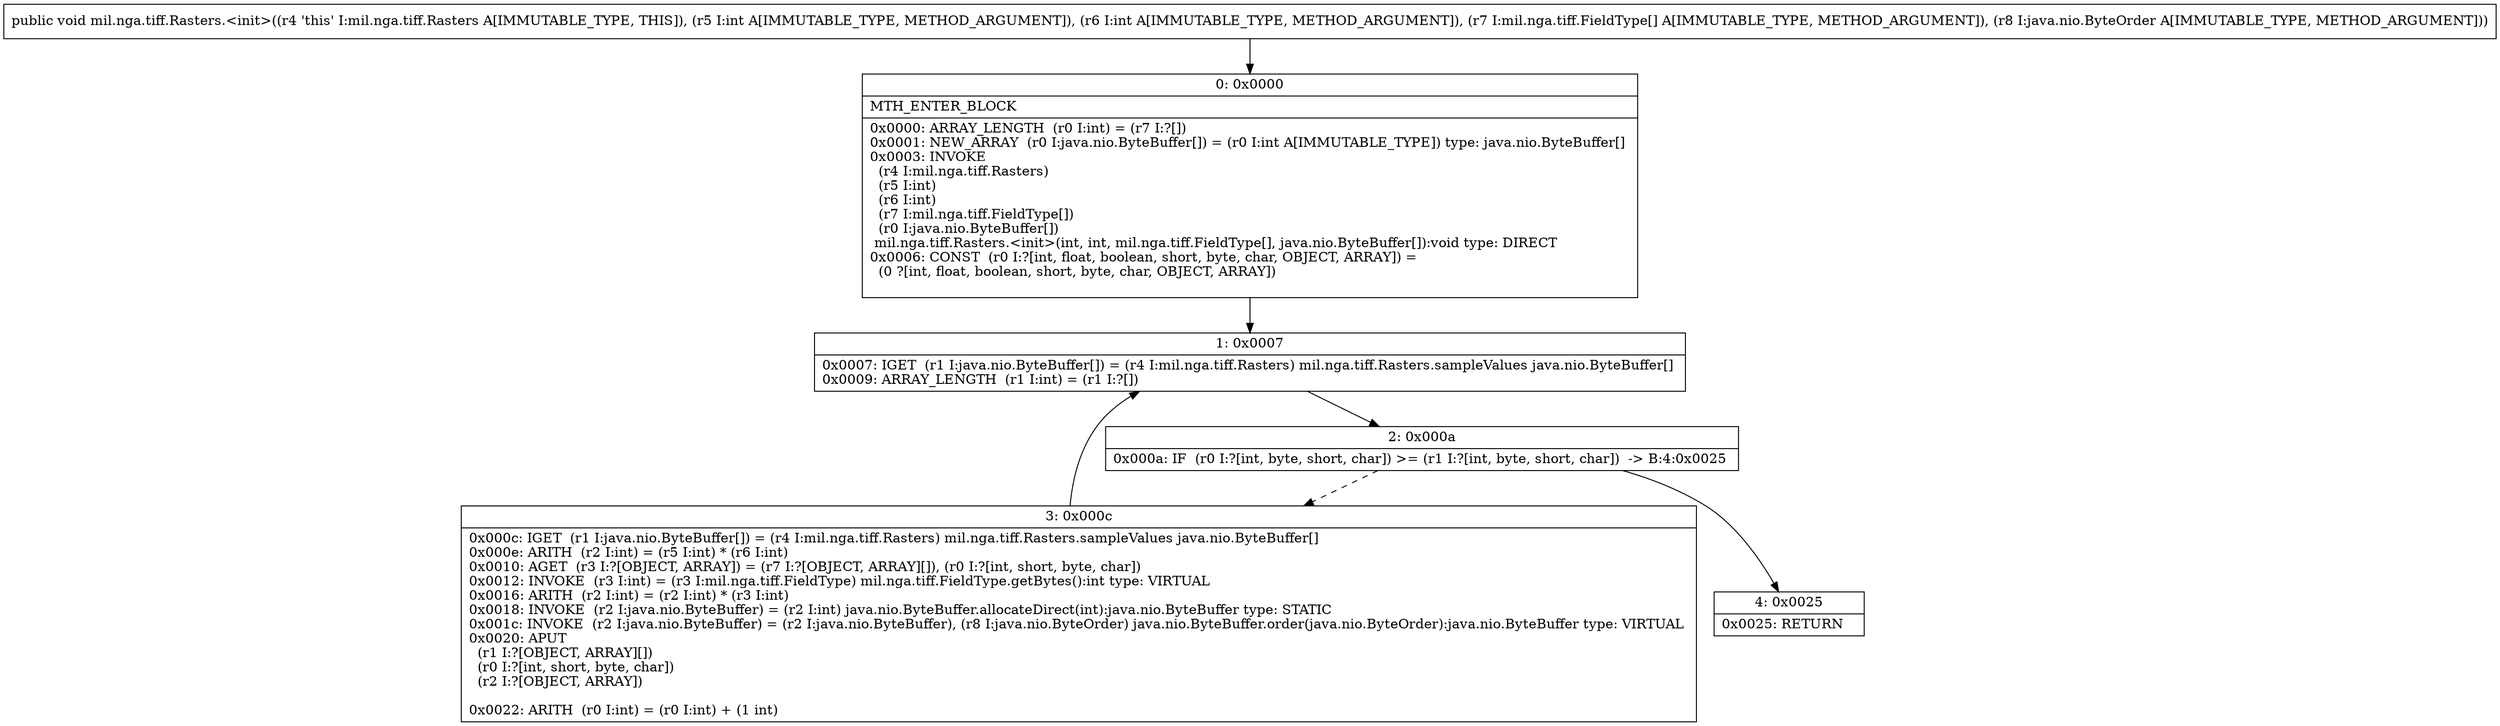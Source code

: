 digraph "CFG formil.nga.tiff.Rasters.\<init\>(II[Lmil\/nga\/tiff\/FieldType;Ljava\/nio\/ByteOrder;)V" {
Node_0 [shape=record,label="{0\:\ 0x0000|MTH_ENTER_BLOCK\l|0x0000: ARRAY_LENGTH  (r0 I:int) = (r7 I:?[]) \l0x0001: NEW_ARRAY  (r0 I:java.nio.ByteBuffer[]) = (r0 I:int A[IMMUTABLE_TYPE]) type: java.nio.ByteBuffer[] \l0x0003: INVOKE  \l  (r4 I:mil.nga.tiff.Rasters)\l  (r5 I:int)\l  (r6 I:int)\l  (r7 I:mil.nga.tiff.FieldType[])\l  (r0 I:java.nio.ByteBuffer[])\l mil.nga.tiff.Rasters.\<init\>(int, int, mil.nga.tiff.FieldType[], java.nio.ByteBuffer[]):void type: DIRECT \l0x0006: CONST  (r0 I:?[int, float, boolean, short, byte, char, OBJECT, ARRAY]) = \l  (0 ?[int, float, boolean, short, byte, char, OBJECT, ARRAY])\l \l}"];
Node_1 [shape=record,label="{1\:\ 0x0007|0x0007: IGET  (r1 I:java.nio.ByteBuffer[]) = (r4 I:mil.nga.tiff.Rasters) mil.nga.tiff.Rasters.sampleValues java.nio.ByteBuffer[] \l0x0009: ARRAY_LENGTH  (r1 I:int) = (r1 I:?[]) \l}"];
Node_2 [shape=record,label="{2\:\ 0x000a|0x000a: IF  (r0 I:?[int, byte, short, char]) \>= (r1 I:?[int, byte, short, char])  \-\> B:4:0x0025 \l}"];
Node_3 [shape=record,label="{3\:\ 0x000c|0x000c: IGET  (r1 I:java.nio.ByteBuffer[]) = (r4 I:mil.nga.tiff.Rasters) mil.nga.tiff.Rasters.sampleValues java.nio.ByteBuffer[] \l0x000e: ARITH  (r2 I:int) = (r5 I:int) * (r6 I:int) \l0x0010: AGET  (r3 I:?[OBJECT, ARRAY]) = (r7 I:?[OBJECT, ARRAY][]), (r0 I:?[int, short, byte, char]) \l0x0012: INVOKE  (r3 I:int) = (r3 I:mil.nga.tiff.FieldType) mil.nga.tiff.FieldType.getBytes():int type: VIRTUAL \l0x0016: ARITH  (r2 I:int) = (r2 I:int) * (r3 I:int) \l0x0018: INVOKE  (r2 I:java.nio.ByteBuffer) = (r2 I:int) java.nio.ByteBuffer.allocateDirect(int):java.nio.ByteBuffer type: STATIC \l0x001c: INVOKE  (r2 I:java.nio.ByteBuffer) = (r2 I:java.nio.ByteBuffer), (r8 I:java.nio.ByteOrder) java.nio.ByteBuffer.order(java.nio.ByteOrder):java.nio.ByteBuffer type: VIRTUAL \l0x0020: APUT  \l  (r1 I:?[OBJECT, ARRAY][])\l  (r0 I:?[int, short, byte, char])\l  (r2 I:?[OBJECT, ARRAY])\l \l0x0022: ARITH  (r0 I:int) = (r0 I:int) + (1 int) \l}"];
Node_4 [shape=record,label="{4\:\ 0x0025|0x0025: RETURN   \l}"];
MethodNode[shape=record,label="{public void mil.nga.tiff.Rasters.\<init\>((r4 'this' I:mil.nga.tiff.Rasters A[IMMUTABLE_TYPE, THIS]), (r5 I:int A[IMMUTABLE_TYPE, METHOD_ARGUMENT]), (r6 I:int A[IMMUTABLE_TYPE, METHOD_ARGUMENT]), (r7 I:mil.nga.tiff.FieldType[] A[IMMUTABLE_TYPE, METHOD_ARGUMENT]), (r8 I:java.nio.ByteOrder A[IMMUTABLE_TYPE, METHOD_ARGUMENT])) }"];
MethodNode -> Node_0;
Node_0 -> Node_1;
Node_1 -> Node_2;
Node_2 -> Node_3[style=dashed];
Node_2 -> Node_4;
Node_3 -> Node_1;
}

